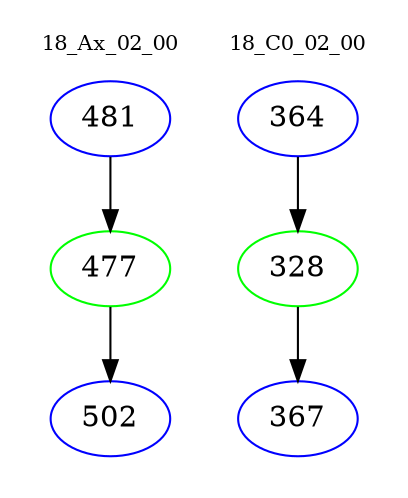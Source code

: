 digraph{
subgraph cluster_0 {
color = white
label = "18_Ax_02_00";
fontsize=10;
T0_481 [label="481", color="blue"]
T0_481 -> T0_477 [color="black"]
T0_477 [label="477", color="green"]
T0_477 -> T0_502 [color="black"]
T0_502 [label="502", color="blue"]
}
subgraph cluster_1 {
color = white
label = "18_C0_02_00";
fontsize=10;
T1_364 [label="364", color="blue"]
T1_364 -> T1_328 [color="black"]
T1_328 [label="328", color="green"]
T1_328 -> T1_367 [color="black"]
T1_367 [label="367", color="blue"]
}
}
